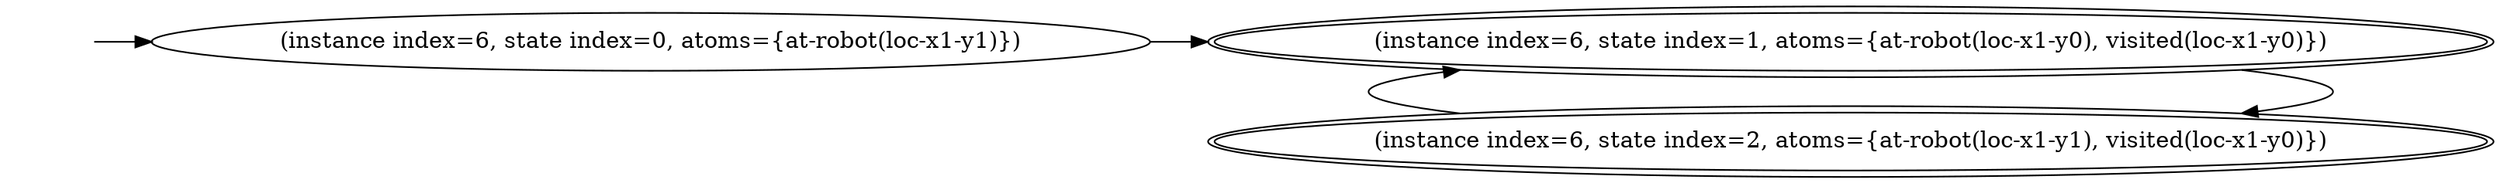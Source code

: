 digraph {
rankdir="LR"
s0[label="(instance index=6, state index=0, atoms={at-robot(loc-x1-y1)})"]
s1[peripheries=2,label="(instance index=6, state index=1, atoms={at-robot(loc-x1-y0), visited(loc-x1-y0)})"]
s2[peripheries=2,label="(instance index=6, state index=2, atoms={at-robot(loc-x1-y1), visited(loc-x1-y0)})"]
Dangling [ label = "", style = invis ]
{ rank = same; Dangling }
Dangling -> s0
{ rank = same; s0}
{ rank = same; s1,s2}
{
s0->s1
}
{
s1->s2
s2->s1
}
}
